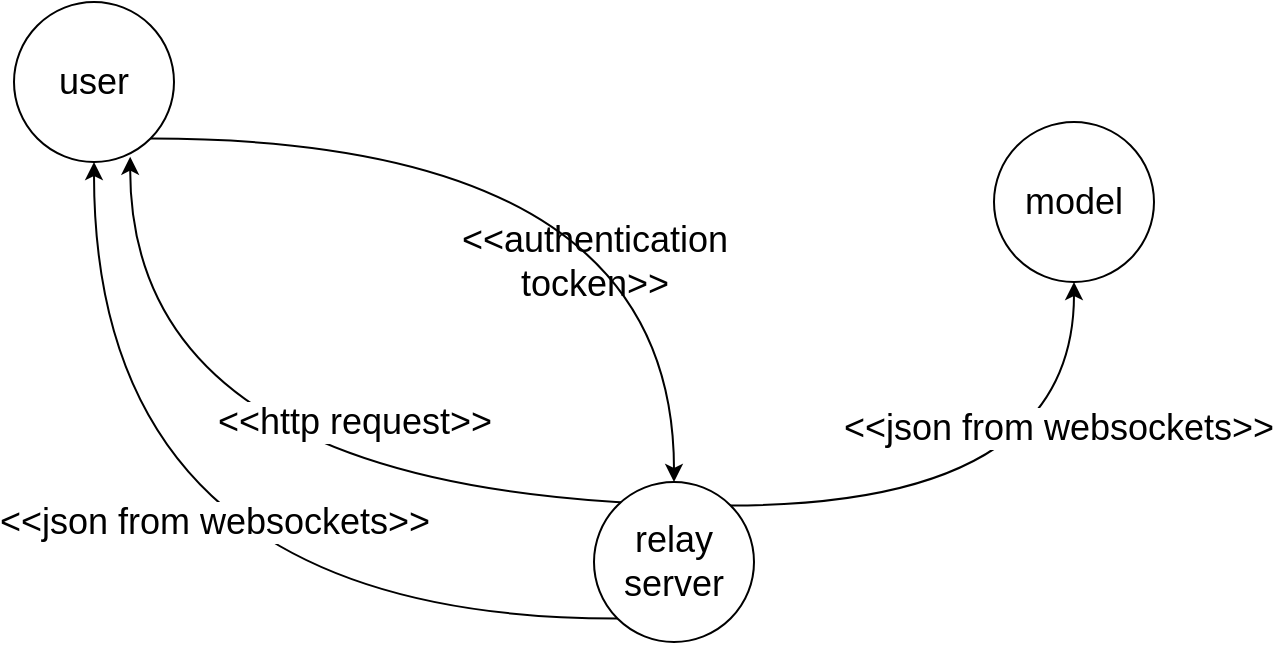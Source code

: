 <mxfile version="14.4.3" type="github">
  <diagram id="C_m69w48bF166tJYoP3L" name="Page-1">
    <mxGraphModel dx="1373" dy="703" grid="1" gridSize="10" guides="1" tooltips="1" connect="1" arrows="1" fold="1" page="1" pageScale="1" pageWidth="850" pageHeight="1100" math="0" shadow="0">
      <root>
        <mxCell id="0" />
        <mxCell id="1" parent="0" />
        <mxCell id="vbBO0BXcKdY3l6zNPFnY-8" style="edgeStyle=orthogonalEdgeStyle;rounded=0;orthogonalLoop=1;jettySize=auto;html=1;exitX=0;exitY=1;exitDx=0;exitDy=0;entryX=0.5;entryY=1;entryDx=0;entryDy=0;curved=1;" edge="1" parent="1" source="vbBO0BXcKdY3l6zNPFnY-1" target="vbBO0BXcKdY3l6zNPFnY-2">
          <mxGeometry relative="1" as="geometry" />
        </mxCell>
        <mxCell id="vbBO0BXcKdY3l6zNPFnY-9" style="edgeStyle=orthogonalEdgeStyle;rounded=0;orthogonalLoop=1;jettySize=auto;html=1;exitX=1;exitY=0;exitDx=0;exitDy=0;entryX=0.726;entryY=0.967;entryDx=0;entryDy=0;entryPerimeter=0;curved=1;" edge="1" parent="1" source="vbBO0BXcKdY3l6zNPFnY-1" target="vbBO0BXcKdY3l6zNPFnY-2">
          <mxGeometry relative="1" as="geometry" />
        </mxCell>
        <mxCell id="vbBO0BXcKdY3l6zNPFnY-10" style="edgeStyle=orthogonalEdgeStyle;rounded=0;orthogonalLoop=1;jettySize=auto;html=1;exitX=1;exitY=0;exitDx=0;exitDy=0;entryX=0.5;entryY=1;entryDx=0;entryDy=0;curved=1;" edge="1" parent="1" source="vbBO0BXcKdY3l6zNPFnY-1" target="vbBO0BXcKdY3l6zNPFnY-3">
          <mxGeometry relative="1" as="geometry" />
        </mxCell>
        <mxCell id="vbBO0BXcKdY3l6zNPFnY-11" value="&lt;font style=&quot;font-size: 18px&quot;&gt;&amp;lt;&amp;lt;json from websockets&amp;gt;&amp;gt;&lt;/font&gt;" style="edgeLabel;html=1;align=center;verticalAlign=middle;resizable=0;points=[];" vertex="1" connectable="0" parent="vbBO0BXcKdY3l6zNPFnY-10">
          <mxGeometry x="0.488" y="8" relative="1" as="geometry">
            <mxPoint as="offset" />
          </mxGeometry>
        </mxCell>
        <mxCell id="vbBO0BXcKdY3l6zNPFnY-12" value="&lt;font style=&quot;font-size: 18px&quot;&gt;&amp;lt;&amp;lt;authentication&lt;br&gt;tocken&amp;gt;&amp;gt;&lt;/font&gt;" style="edgeLabel;html=1;align=center;verticalAlign=middle;resizable=0;points=[];" vertex="1" connectable="0" parent="vbBO0BXcKdY3l6zNPFnY-10">
          <mxGeometry x="0.488" y="8" relative="1" as="geometry">
            <mxPoint x="-232" y="-82.42" as="offset" />
          </mxGeometry>
        </mxCell>
        <mxCell id="vbBO0BXcKdY3l6zNPFnY-13" value="&lt;font style=&quot;font-size: 18px&quot;&gt;&amp;lt;&amp;lt;json from websockets&amp;gt;&amp;gt;&lt;/font&gt;" style="edgeLabel;html=1;align=center;verticalAlign=middle;resizable=0;points=[];" vertex="1" connectable="0" parent="vbBO0BXcKdY3l6zNPFnY-10">
          <mxGeometry x="0.488" y="8" relative="1" as="geometry">
            <mxPoint x="-422" y="47.58" as="offset" />
          </mxGeometry>
        </mxCell>
        <mxCell id="vbBO0BXcKdY3l6zNPFnY-14" value="&lt;font style=&quot;font-size: 18px&quot;&gt;&amp;lt;&amp;lt;http request&amp;gt;&amp;gt;&lt;/font&gt;" style="edgeLabel;html=1;align=center;verticalAlign=middle;resizable=0;points=[];" vertex="1" connectable="0" parent="vbBO0BXcKdY3l6zNPFnY-10">
          <mxGeometry x="0.488" y="8" relative="1" as="geometry">
            <mxPoint x="-352" y="-2.42" as="offset" />
          </mxGeometry>
        </mxCell>
        <mxCell id="vbBO0BXcKdY3l6zNPFnY-1" value="&lt;font style=&quot;font-size: 18px&quot;&gt;relay&lt;br&gt;server&lt;br&gt;&lt;/font&gt;" style="ellipse;whiteSpace=wrap;html=1;aspect=fixed;" vertex="1" parent="1">
          <mxGeometry x="400" y="370" width="80" height="80" as="geometry" />
        </mxCell>
        <mxCell id="vbBO0BXcKdY3l6zNPFnY-7" style="edgeStyle=orthogonalEdgeStyle;rounded=0;orthogonalLoop=1;jettySize=auto;html=1;exitX=1;exitY=1;exitDx=0;exitDy=0;entryX=0.5;entryY=0;entryDx=0;entryDy=0;curved=1;" edge="1" parent="1" source="vbBO0BXcKdY3l6zNPFnY-2" target="vbBO0BXcKdY3l6zNPFnY-1">
          <mxGeometry relative="1" as="geometry" />
        </mxCell>
        <mxCell id="vbBO0BXcKdY3l6zNPFnY-2" value="&lt;font style=&quot;font-size: 18px&quot;&gt;user&lt;/font&gt;" style="ellipse;whiteSpace=wrap;html=1;aspect=fixed;" vertex="1" parent="1">
          <mxGeometry x="110" y="130" width="80" height="80" as="geometry" />
        </mxCell>
        <mxCell id="vbBO0BXcKdY3l6zNPFnY-3" value="&lt;font style=&quot;font-size: 18px&quot;&gt;model&lt;/font&gt;" style="ellipse;whiteSpace=wrap;html=1;aspect=fixed;" vertex="1" parent="1">
          <mxGeometry x="600" y="190" width="80" height="80" as="geometry" />
        </mxCell>
      </root>
    </mxGraphModel>
  </diagram>
</mxfile>
